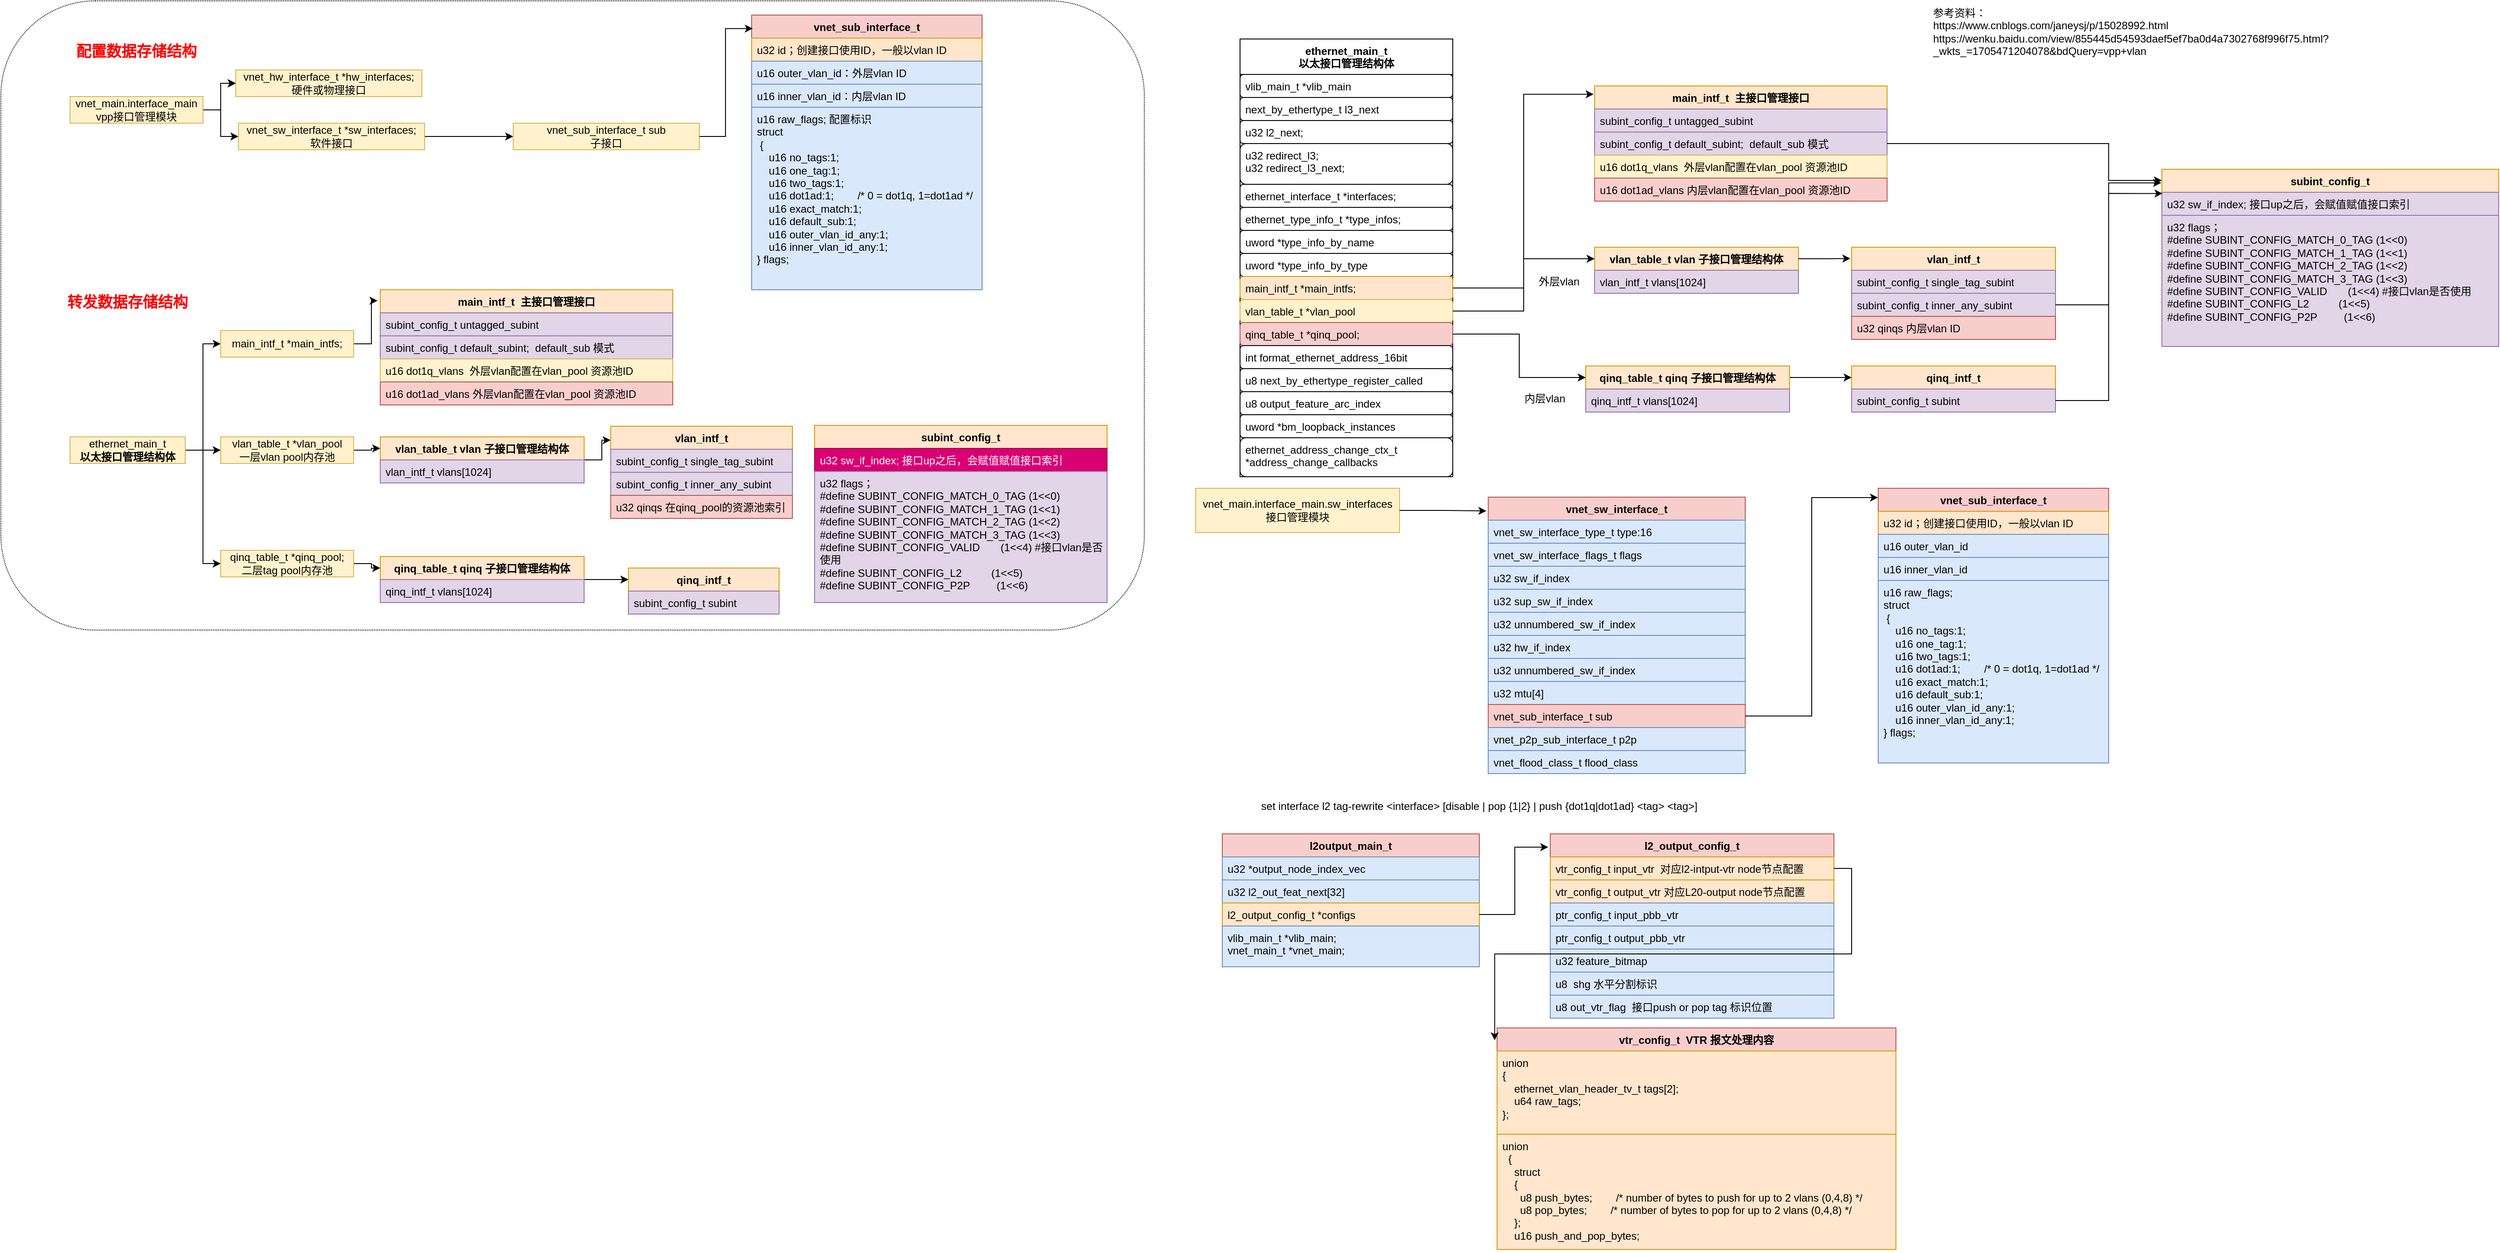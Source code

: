 <mxfile version="24.0.4" type="github">
  <diagram name="第 1 页" id="XMRFgrRb3AEoOU9a7_yg">
    <mxGraphModel dx="2554" dy="531" grid="0" gridSize="10" guides="1" tooltips="1" connect="1" arrows="1" fold="1" page="0" pageScale="1" pageWidth="827" pageHeight="1169" math="0" shadow="0">
      <root>
        <mxCell id="0" />
        <mxCell id="1" parent="0" />
        <mxCell id="44GL9b5t1eZxhKQVLN2Y-52" value="" style="rounded=1;whiteSpace=wrap;html=1;dashed=1;dashPattern=1 1;gradientColor=none;fillColor=#ffffff;" parent="1" vertex="1">
          <mxGeometry x="-1298" y="10" width="1290" height="710" as="geometry" />
        </mxCell>
        <mxCell id="PQ3nd2OZXr9GBDzt29_k-1" value="ethernet_main_t&lt;br&gt;以太接口管理结构体" style="swimlane;fontStyle=1;align=center;verticalAlign=top;childLayout=stackLayout;horizontal=1;startSize=40;horizontalStack=0;resizeParent=1;resizeParentMax=0;resizeLast=0;collapsible=1;marginBottom=0;whiteSpace=wrap;html=1;" parent="1" vertex="1">
          <mxGeometry x="100" y="53" width="240" height="494" as="geometry" />
        </mxCell>
        <mxCell id="PQ3nd2OZXr9GBDzt29_k-2" value="vlib_main_t *vlib_main" style="text;strokeColor=default;fillColor=none;align=left;verticalAlign=top;spacingLeft=4;spacingRight=4;overflow=hidden;rotatable=0;points=[[0,0.5],[1,0.5]];portConstraint=eastwest;whiteSpace=wrap;html=1;rounded=1;" parent="PQ3nd2OZXr9GBDzt29_k-1" vertex="1">
          <mxGeometry y="40" width="240" height="26" as="geometry" />
        </mxCell>
        <mxCell id="PQ3nd2OZXr9GBDzt29_k-4" value="next_by_ethertype_t l3_next" style="text;strokeColor=default;fillColor=none;align=left;verticalAlign=top;spacingLeft=4;spacingRight=4;overflow=hidden;rotatable=0;points=[[0,0.5],[1,0.5]];portConstraint=eastwest;whiteSpace=wrap;html=1;rounded=1;" parent="PQ3nd2OZXr9GBDzt29_k-1" vertex="1">
          <mxGeometry y="66" width="240" height="26" as="geometry" />
        </mxCell>
        <mxCell id="PQ3nd2OZXr9GBDzt29_k-5" value="u32 l2_next;" style="text;strokeColor=default;fillColor=none;align=left;verticalAlign=top;spacingLeft=4;spacingRight=4;overflow=hidden;rotatable=0;points=[[0,0.5],[1,0.5]];portConstraint=eastwest;whiteSpace=wrap;html=1;rounded=1;" parent="PQ3nd2OZXr9GBDzt29_k-1" vertex="1">
          <mxGeometry y="92" width="240" height="26" as="geometry" />
        </mxCell>
        <mxCell id="PQ3nd2OZXr9GBDzt29_k-6" value="&lt;div&gt;u32 redirect_l3;&lt;/div&gt;&lt;div&gt;u32 redirect_l3_next;&lt;/div&gt;" style="text;strokeColor=default;fillColor=none;align=left;verticalAlign=top;spacingLeft=4;spacingRight=4;overflow=hidden;rotatable=0;points=[[0,0.5],[1,0.5]];portConstraint=eastwest;whiteSpace=wrap;html=1;rounded=1;" parent="PQ3nd2OZXr9GBDzt29_k-1" vertex="1">
          <mxGeometry y="118" width="240" height="46" as="geometry" />
        </mxCell>
        <mxCell id="PQ3nd2OZXr9GBDzt29_k-7" value="ethernet_interface_t *interfaces;" style="text;strokeColor=default;fillColor=none;align=left;verticalAlign=top;spacingLeft=4;spacingRight=4;overflow=hidden;rotatable=0;points=[[0,0.5],[1,0.5]];portConstraint=eastwest;whiteSpace=wrap;html=1;rounded=1;" parent="PQ3nd2OZXr9GBDzt29_k-1" vertex="1">
          <mxGeometry y="164" width="240" height="26" as="geometry" />
        </mxCell>
        <mxCell id="PQ3nd2OZXr9GBDzt29_k-8" value="ethernet_type_info_t *type_infos;" style="text;strokeColor=default;fillColor=none;align=left;verticalAlign=top;spacingLeft=4;spacingRight=4;overflow=hidden;rotatable=0;points=[[0,0.5],[1,0.5]];portConstraint=eastwest;whiteSpace=wrap;html=1;rounded=1;" parent="PQ3nd2OZXr9GBDzt29_k-1" vertex="1">
          <mxGeometry y="190" width="240" height="26" as="geometry" />
        </mxCell>
        <mxCell id="PQ3nd2OZXr9GBDzt29_k-9" value="uword *type_info_by_name" style="text;strokeColor=default;fillColor=none;align=left;verticalAlign=top;spacingLeft=4;spacingRight=4;overflow=hidden;rotatable=0;points=[[0,0.5],[1,0.5]];portConstraint=eastwest;whiteSpace=wrap;html=1;rounded=1;" parent="PQ3nd2OZXr9GBDzt29_k-1" vertex="1">
          <mxGeometry y="216" width="240" height="26" as="geometry" />
        </mxCell>
        <mxCell id="PQ3nd2OZXr9GBDzt29_k-10" value="uword *type_info_by_type" style="text;strokeColor=default;fillColor=none;align=left;verticalAlign=top;spacingLeft=4;spacingRight=4;overflow=hidden;rotatable=0;points=[[0,0.5],[1,0.5]];portConstraint=eastwest;whiteSpace=wrap;html=1;rounded=1;" parent="PQ3nd2OZXr9GBDzt29_k-1" vertex="1">
          <mxGeometry y="242" width="240" height="26" as="geometry" />
        </mxCell>
        <mxCell id="PQ3nd2OZXr9GBDzt29_k-11" value="main_intf_t *main_intfs;" style="text;strokeColor=#d79b00;fillColor=#ffe6cc;align=left;verticalAlign=top;spacingLeft=4;spacingRight=4;overflow=hidden;rotatable=0;points=[[0,0.5],[1,0.5]];portConstraint=eastwest;whiteSpace=wrap;html=1;rounded=1;" parent="PQ3nd2OZXr9GBDzt29_k-1" vertex="1">
          <mxGeometry y="268" width="240" height="26" as="geometry" />
        </mxCell>
        <mxCell id="PQ3nd2OZXr9GBDzt29_k-12" value="vlan_table_t *vlan_pool" style="text;strokeColor=#d6b656;fillColor=#fff2cc;align=left;verticalAlign=top;spacingLeft=4;spacingRight=4;overflow=hidden;rotatable=0;points=[[0,0.5],[1,0.5]];portConstraint=eastwest;whiteSpace=wrap;html=1;rounded=1;" parent="PQ3nd2OZXr9GBDzt29_k-1" vertex="1">
          <mxGeometry y="294" width="240" height="26" as="geometry" />
        </mxCell>
        <mxCell id="PQ3nd2OZXr9GBDzt29_k-13" value="qinq_table_t *qinq_pool;" style="text;strokeColor=#b85450;fillColor=#f8cecc;align=left;verticalAlign=top;spacingLeft=4;spacingRight=4;overflow=hidden;rotatable=0;points=[[0,0.5],[1,0.5]];portConstraint=eastwest;whiteSpace=wrap;html=1;rounded=1;" parent="PQ3nd2OZXr9GBDzt29_k-1" vertex="1">
          <mxGeometry y="320" width="240" height="26" as="geometry" />
        </mxCell>
        <mxCell id="PQ3nd2OZXr9GBDzt29_k-14" value="int format_ethernet_address_16bit" style="text;strokeColor=default;fillColor=none;align=left;verticalAlign=top;spacingLeft=4;spacingRight=4;overflow=hidden;rotatable=0;points=[[0,0.5],[1,0.5]];portConstraint=eastwest;whiteSpace=wrap;html=1;rounded=1;" parent="PQ3nd2OZXr9GBDzt29_k-1" vertex="1">
          <mxGeometry y="346" width="240" height="26" as="geometry" />
        </mxCell>
        <mxCell id="PQ3nd2OZXr9GBDzt29_k-15" value="u8 next_by_ethertype_register_called" style="text;strokeColor=default;fillColor=none;align=left;verticalAlign=top;spacingLeft=4;spacingRight=4;overflow=hidden;rotatable=0;points=[[0,0.5],[1,0.5]];portConstraint=eastwest;whiteSpace=wrap;html=1;rounded=1;" parent="PQ3nd2OZXr9GBDzt29_k-1" vertex="1">
          <mxGeometry y="372" width="240" height="26" as="geometry" />
        </mxCell>
        <mxCell id="PQ3nd2OZXr9GBDzt29_k-16" value="u8 output_feature_arc_index" style="text;strokeColor=default;fillColor=none;align=left;verticalAlign=top;spacingLeft=4;spacingRight=4;overflow=hidden;rotatable=0;points=[[0,0.5],[1,0.5]];portConstraint=eastwest;whiteSpace=wrap;html=1;rounded=1;" parent="PQ3nd2OZXr9GBDzt29_k-1" vertex="1">
          <mxGeometry y="398" width="240" height="26" as="geometry" />
        </mxCell>
        <mxCell id="PQ3nd2OZXr9GBDzt29_k-17" value="uword *bm_loopback_instances" style="text;strokeColor=default;fillColor=none;align=left;verticalAlign=top;spacingLeft=4;spacingRight=4;overflow=hidden;rotatable=0;points=[[0,0.5],[1,0.5]];portConstraint=eastwest;whiteSpace=wrap;html=1;rounded=1;" parent="PQ3nd2OZXr9GBDzt29_k-1" vertex="1">
          <mxGeometry y="424" width="240" height="26" as="geometry" />
        </mxCell>
        <mxCell id="PQ3nd2OZXr9GBDzt29_k-18" value="ethernet_address_change_ctx_t *address_change_callbacks" style="text;strokeColor=default;fillColor=none;align=left;verticalAlign=top;spacingLeft=4;spacingRight=4;overflow=hidden;rotatable=0;points=[[0,0.5],[1,0.5]];portConstraint=eastwest;whiteSpace=wrap;html=1;rounded=1;" parent="PQ3nd2OZXr9GBDzt29_k-1" vertex="1">
          <mxGeometry y="450" width="240" height="44" as="geometry" />
        </mxCell>
        <mxCell id="PQ3nd2OZXr9GBDzt29_k-19" value="main_intf_t&amp;nbsp; 主接口管理接口" style="swimlane;fontStyle=1;align=center;verticalAlign=top;childLayout=stackLayout;horizontal=1;startSize=26;horizontalStack=0;resizeParent=1;resizeParentMax=0;resizeLast=0;collapsible=1;marginBottom=0;whiteSpace=wrap;html=1;fillColor=#ffe6cc;strokeColor=#d79b00;" parent="1" vertex="1">
          <mxGeometry x="500" y="106" width="330" height="130" as="geometry" />
        </mxCell>
        <mxCell id="PQ3nd2OZXr9GBDzt29_k-20" value="subint_config_t untagged_subint" style="text;strokeColor=#9673a6;fillColor=#e1d5e7;align=left;verticalAlign=top;spacingLeft=4;spacingRight=4;overflow=hidden;rotatable=0;points=[[0,0.5],[1,0.5]];portConstraint=eastwest;whiteSpace=wrap;html=1;" parent="PQ3nd2OZXr9GBDzt29_k-19" vertex="1">
          <mxGeometry y="26" width="330" height="26" as="geometry" />
        </mxCell>
        <mxCell id="PQ3nd2OZXr9GBDzt29_k-22" value="subint_config_t default_subint;&amp;nbsp; default_sub 模式" style="text;strokeColor=#9673a6;fillColor=#e1d5e7;align=left;verticalAlign=top;spacingLeft=4;spacingRight=4;overflow=hidden;rotatable=0;points=[[0,0.5],[1,0.5]];portConstraint=eastwest;whiteSpace=wrap;html=1;" parent="PQ3nd2OZXr9GBDzt29_k-19" vertex="1">
          <mxGeometry y="52" width="330" height="26" as="geometry" />
        </mxCell>
        <mxCell id="PQ3nd2OZXr9GBDzt29_k-23" value="u16 dot1q_vlans&amp;nbsp; 外层vlan配置在vlan_pool 资源池ID" style="text;strokeColor=#d6b656;fillColor=#fff2cc;align=left;verticalAlign=top;spacingLeft=4;spacingRight=4;overflow=hidden;rotatable=0;points=[[0,0.5],[1,0.5]];portConstraint=eastwest;whiteSpace=wrap;html=1;" parent="PQ3nd2OZXr9GBDzt29_k-19" vertex="1">
          <mxGeometry y="78" width="330" height="26" as="geometry" />
        </mxCell>
        <mxCell id="PQ3nd2OZXr9GBDzt29_k-24" value="u16 dot1ad_vlans 内层vlan配置在vlan_pool 资源池ID" style="text;strokeColor=#b85450;fillColor=#f8cecc;align=left;verticalAlign=top;spacingLeft=4;spacingRight=4;overflow=hidden;rotatable=0;points=[[0,0.5],[1,0.5]];portConstraint=eastwest;whiteSpace=wrap;html=1;" parent="PQ3nd2OZXr9GBDzt29_k-19" vertex="1">
          <mxGeometry y="104" width="330" height="26" as="geometry" />
        </mxCell>
        <mxCell id="PQ3nd2OZXr9GBDzt29_k-25" value="vlan_table_t vlan 子接口管理结构体" style="swimlane;fontStyle=1;align=center;verticalAlign=top;childLayout=stackLayout;horizontal=1;startSize=26;horizontalStack=0;resizeParent=1;resizeParentMax=0;resizeLast=0;collapsible=1;marginBottom=0;whiteSpace=wrap;html=1;fillColor=#ffe6cc;strokeColor=#d79b00;" parent="1" vertex="1">
          <mxGeometry x="500" y="288" width="230" height="52" as="geometry" />
        </mxCell>
        <mxCell id="PQ3nd2OZXr9GBDzt29_k-26" value="vlan_intf_t vlans[1024]" style="text;strokeColor=#9673a6;fillColor=#e1d5e7;align=left;verticalAlign=top;spacingLeft=4;spacingRight=4;overflow=hidden;rotatable=0;points=[[0,0.5],[1,0.5]];portConstraint=eastwest;whiteSpace=wrap;html=1;" parent="PQ3nd2OZXr9GBDzt29_k-25" vertex="1">
          <mxGeometry y="26" width="230" height="26" as="geometry" />
        </mxCell>
        <mxCell id="PQ3nd2OZXr9GBDzt29_k-49" style="edgeStyle=orthogonalEdgeStyle;rounded=0;orthogonalLoop=1;jettySize=auto;html=1;exitX=1;exitY=0.25;exitDx=0;exitDy=0;entryX=0;entryY=0.25;entryDx=0;entryDy=0;" parent="1" source="PQ3nd2OZXr9GBDzt29_k-30" target="PQ3nd2OZXr9GBDzt29_k-36" edge="1">
          <mxGeometry relative="1" as="geometry" />
        </mxCell>
        <mxCell id="PQ3nd2OZXr9GBDzt29_k-30" value="qinq_table_t qinq 子接口管理结构体" style="swimlane;fontStyle=1;align=center;verticalAlign=top;childLayout=stackLayout;horizontal=1;startSize=26;horizontalStack=0;resizeParent=1;resizeParentMax=0;resizeLast=0;collapsible=1;marginBottom=0;whiteSpace=wrap;html=1;fillColor=#ffe6cc;strokeColor=#d79b00;" parent="1" vertex="1">
          <mxGeometry x="490" y="422" width="230" height="52" as="geometry" />
        </mxCell>
        <mxCell id="PQ3nd2OZXr9GBDzt29_k-31" value="qinq_intf_t vlans[1024]" style="text;strokeColor=#9673a6;fillColor=#e1d5e7;align=left;verticalAlign=top;spacingLeft=4;spacingRight=4;overflow=hidden;rotatable=0;points=[[0,0.5],[1,0.5]];portConstraint=eastwest;whiteSpace=wrap;html=1;" parent="PQ3nd2OZXr9GBDzt29_k-30" vertex="1">
          <mxGeometry y="26" width="230" height="26" as="geometry" />
        </mxCell>
        <mxCell id="PQ3nd2OZXr9GBDzt29_k-32" value="vlan_intf_t" style="swimlane;fontStyle=1;align=center;verticalAlign=top;childLayout=stackLayout;horizontal=1;startSize=26;horizontalStack=0;resizeParent=1;resizeParentMax=0;resizeLast=0;collapsible=1;marginBottom=0;whiteSpace=wrap;html=1;fillColor=#ffe6cc;strokeColor=#d79b00;" parent="1" vertex="1">
          <mxGeometry x="790" y="288" width="230" height="104" as="geometry" />
        </mxCell>
        <mxCell id="PQ3nd2OZXr9GBDzt29_k-33" value="subint_config_t single_tag_subint" style="text;strokeColor=#9673a6;fillColor=#e1d5e7;align=left;verticalAlign=top;spacingLeft=4;spacingRight=4;overflow=hidden;rotatable=0;points=[[0,0.5],[1,0.5]];portConstraint=eastwest;whiteSpace=wrap;html=1;" parent="PQ3nd2OZXr9GBDzt29_k-32" vertex="1">
          <mxGeometry y="26" width="230" height="26" as="geometry" />
        </mxCell>
        <mxCell id="PQ3nd2OZXr9GBDzt29_k-34" value="subint_config_t inner_any_subint" style="text;strokeColor=#9673a6;fillColor=#e1d5e7;align=left;verticalAlign=top;spacingLeft=4;spacingRight=4;overflow=hidden;rotatable=0;points=[[0,0.5],[1,0.5]];portConstraint=eastwest;whiteSpace=wrap;html=1;" parent="PQ3nd2OZXr9GBDzt29_k-32" vertex="1">
          <mxGeometry y="52" width="230" height="26" as="geometry" />
        </mxCell>
        <mxCell id="PQ3nd2OZXr9GBDzt29_k-35" value="u32 qinqs 内层vlan ID" style="text;strokeColor=#b85450;fillColor=#f8cecc;align=left;verticalAlign=top;spacingLeft=4;spacingRight=4;overflow=hidden;rotatable=0;points=[[0,0.5],[1,0.5]];portConstraint=eastwest;whiteSpace=wrap;html=1;" parent="PQ3nd2OZXr9GBDzt29_k-32" vertex="1">
          <mxGeometry y="78" width="230" height="26" as="geometry" />
        </mxCell>
        <mxCell id="PQ3nd2OZXr9GBDzt29_k-36" value="qinq_intf_t" style="swimlane;fontStyle=1;align=center;verticalAlign=top;childLayout=stackLayout;horizontal=1;startSize=26;horizontalStack=0;resizeParent=1;resizeParentMax=0;resizeLast=0;collapsible=1;marginBottom=0;whiteSpace=wrap;html=1;fillColor=#ffe6cc;strokeColor=#d79b00;" parent="1" vertex="1">
          <mxGeometry x="790" y="422" width="230" height="52" as="geometry" />
        </mxCell>
        <mxCell id="PQ3nd2OZXr9GBDzt29_k-37" value="subint_config_t subint" style="text;strokeColor=#9673a6;fillColor=#e1d5e7;align=left;verticalAlign=top;spacingLeft=4;spacingRight=4;overflow=hidden;rotatable=0;points=[[0,0.5],[1,0.5]];portConstraint=eastwest;whiteSpace=wrap;html=1;" parent="PQ3nd2OZXr9GBDzt29_k-36" vertex="1">
          <mxGeometry y="26" width="230" height="26" as="geometry" />
        </mxCell>
        <mxCell id="PQ3nd2OZXr9GBDzt29_k-40" value="subint_config_t" style="swimlane;fontStyle=1;align=center;verticalAlign=top;childLayout=stackLayout;horizontal=1;startSize=26;horizontalStack=0;resizeParent=1;resizeParentMax=0;resizeLast=0;collapsible=1;marginBottom=0;whiteSpace=wrap;html=1;fillColor=#ffe6cc;strokeColor=#d79b00;" parent="1" vertex="1">
          <mxGeometry x="1140" y="200" width="380" height="200" as="geometry" />
        </mxCell>
        <mxCell id="PQ3nd2OZXr9GBDzt29_k-41" value="u32 sw_if_index; 接口up之后，会赋值赋值接口索引" style="text;strokeColor=#9673a6;fillColor=#e1d5e7;align=left;verticalAlign=top;spacingLeft=4;spacingRight=4;overflow=hidden;rotatable=0;points=[[0,0.5],[1,0.5]];portConstraint=eastwest;whiteSpace=wrap;html=1;" parent="PQ3nd2OZXr9GBDzt29_k-40" vertex="1">
          <mxGeometry y="26" width="380" height="26" as="geometry" />
        </mxCell>
        <mxCell id="PQ3nd2OZXr9GBDzt29_k-42" value="u32 flags；&lt;br&gt;&lt;div&gt;#define SUBINT_CONFIG_MATCH_0_TAG (1&amp;lt;&amp;lt;0)&lt;/div&gt;&lt;div&gt;#define SUBINT_CONFIG_MATCH_1_TAG (1&amp;lt;&amp;lt;1)&lt;/div&gt;&lt;div&gt;#define SUBINT_CONFIG_MATCH_2_TAG (1&amp;lt;&amp;lt;2)&lt;/div&gt;&lt;div&gt;#define SUBINT_CONFIG_MATCH_3_TAG (1&amp;lt;&amp;lt;3)&lt;/div&gt;&lt;div&gt;#define SUBINT_CONFIG_VALID&amp;nbsp; &amp;nbsp; &amp;nbsp; &amp;nbsp;(1&amp;lt;&amp;lt;4) #接口vlan是否使用&lt;/div&gt;&lt;div&gt;#define SUBINT_CONFIG_L2&amp;nbsp; &amp;nbsp; &amp;nbsp; &amp;nbsp; &amp;nbsp; (1&amp;lt;&amp;lt;5)&lt;/div&gt;&lt;div&gt;#define SUBINT_CONFIG_P2P&amp;nbsp; &amp;nbsp; &amp;nbsp; &amp;nbsp; &amp;nbsp;(1&amp;lt;&amp;lt;6)&lt;/div&gt;" style="text;strokeColor=#9673a6;fillColor=#e1d5e7;align=left;verticalAlign=top;spacingLeft=4;spacingRight=4;overflow=hidden;rotatable=0;points=[[0,0.5],[1,0.5]];portConstraint=eastwest;whiteSpace=wrap;html=1;" parent="PQ3nd2OZXr9GBDzt29_k-40" vertex="1">
          <mxGeometry y="52" width="380" height="148" as="geometry" />
        </mxCell>
        <mxCell id="PQ3nd2OZXr9GBDzt29_k-46" style="edgeStyle=orthogonalEdgeStyle;rounded=0;orthogonalLoop=1;jettySize=auto;html=1;exitX=1;exitY=0.5;exitDx=0;exitDy=0;entryX=0;entryY=0.25;entryDx=0;entryDy=0;" parent="1" source="PQ3nd2OZXr9GBDzt29_k-13" target="PQ3nd2OZXr9GBDzt29_k-30" edge="1">
          <mxGeometry relative="1" as="geometry" />
        </mxCell>
        <mxCell id="PQ3nd2OZXr9GBDzt29_k-47" style="edgeStyle=orthogonalEdgeStyle;rounded=0;orthogonalLoop=1;jettySize=auto;html=1;exitX=1;exitY=0.5;exitDx=0;exitDy=0;entryX=0;entryY=0.25;entryDx=0;entryDy=0;" parent="1" source="PQ3nd2OZXr9GBDzt29_k-12" target="PQ3nd2OZXr9GBDzt29_k-25" edge="1">
          <mxGeometry relative="1" as="geometry" />
        </mxCell>
        <mxCell id="PQ3nd2OZXr9GBDzt29_k-48" style="edgeStyle=orthogonalEdgeStyle;rounded=0;orthogonalLoop=1;jettySize=auto;html=1;exitX=1;exitY=0.5;exitDx=0;exitDy=0;entryX=-0.003;entryY=0.072;entryDx=0;entryDy=0;entryPerimeter=0;" parent="1" source="PQ3nd2OZXr9GBDzt29_k-11" target="PQ3nd2OZXr9GBDzt29_k-19" edge="1">
          <mxGeometry relative="1" as="geometry" />
        </mxCell>
        <mxCell id="PQ3nd2OZXr9GBDzt29_k-50" style="edgeStyle=orthogonalEdgeStyle;rounded=0;orthogonalLoop=1;jettySize=auto;html=1;exitX=1;exitY=0.25;exitDx=0;exitDy=0;entryX=-0.006;entryY=0.122;entryDx=0;entryDy=0;entryPerimeter=0;" parent="1" source="PQ3nd2OZXr9GBDzt29_k-25" target="PQ3nd2OZXr9GBDzt29_k-32" edge="1">
          <mxGeometry relative="1" as="geometry" />
        </mxCell>
        <mxCell id="PQ3nd2OZXr9GBDzt29_k-55" value="vnet_sw_interface_t" style="swimlane;fontStyle=1;align=center;verticalAlign=top;childLayout=stackLayout;horizontal=1;startSize=26;horizontalStack=0;resizeParent=1;resizeParentMax=0;resizeLast=0;collapsible=1;marginBottom=0;whiteSpace=wrap;html=1;fillColor=#f8cecc;strokeColor=#b85450;" parent="1" vertex="1">
          <mxGeometry x="380" y="570" width="290" height="312" as="geometry" />
        </mxCell>
        <mxCell id="PQ3nd2OZXr9GBDzt29_k-56" value="vnet_sw_interface_type_t type:16" style="text;strokeColor=#6c8ebf;fillColor=#dae8fc;align=left;verticalAlign=top;spacingLeft=4;spacingRight=4;overflow=hidden;rotatable=0;points=[[0,0.5],[1,0.5]];portConstraint=eastwest;whiteSpace=wrap;html=1;" parent="PQ3nd2OZXr9GBDzt29_k-55" vertex="1">
          <mxGeometry y="26" width="290" height="26" as="geometry" />
        </mxCell>
        <mxCell id="PQ3nd2OZXr9GBDzt29_k-58" value="vnet_sw_interface_flags_t flags" style="text;strokeColor=#6c8ebf;fillColor=#dae8fc;align=left;verticalAlign=top;spacingLeft=4;spacingRight=4;overflow=hidden;rotatable=0;points=[[0,0.5],[1,0.5]];portConstraint=eastwest;whiteSpace=wrap;html=1;" parent="PQ3nd2OZXr9GBDzt29_k-55" vertex="1">
          <mxGeometry y="52" width="290" height="26" as="geometry" />
        </mxCell>
        <mxCell id="PQ3nd2OZXr9GBDzt29_k-65" value="u32 sw_if_index" style="text;strokeColor=#6c8ebf;fillColor=#dae8fc;align=left;verticalAlign=top;spacingLeft=4;spacingRight=4;overflow=hidden;rotatable=0;points=[[0,0.5],[1,0.5]];portConstraint=eastwest;whiteSpace=wrap;html=1;" parent="PQ3nd2OZXr9GBDzt29_k-55" vertex="1">
          <mxGeometry y="78" width="290" height="26" as="geometry" />
        </mxCell>
        <mxCell id="PQ3nd2OZXr9GBDzt29_k-66" value="u32 sup_sw_if_index" style="text;strokeColor=#6c8ebf;fillColor=#dae8fc;align=left;verticalAlign=top;spacingLeft=4;spacingRight=4;overflow=hidden;rotatable=0;points=[[0,0.5],[1,0.5]];portConstraint=eastwest;whiteSpace=wrap;html=1;" parent="PQ3nd2OZXr9GBDzt29_k-55" vertex="1">
          <mxGeometry y="104" width="290" height="26" as="geometry" />
        </mxCell>
        <mxCell id="PQ3nd2OZXr9GBDzt29_k-67" value="u32 unnumbered_sw_if_index" style="text;strokeColor=#6c8ebf;fillColor=#dae8fc;align=left;verticalAlign=top;spacingLeft=4;spacingRight=4;overflow=hidden;rotatable=0;points=[[0,0.5],[1,0.5]];portConstraint=eastwest;whiteSpace=wrap;html=1;" parent="PQ3nd2OZXr9GBDzt29_k-55" vertex="1">
          <mxGeometry y="130" width="290" height="26" as="geometry" />
        </mxCell>
        <mxCell id="PQ3nd2OZXr9GBDzt29_k-68" value="u32 hw_if_index" style="text;strokeColor=#6c8ebf;fillColor=#dae8fc;align=left;verticalAlign=top;spacingLeft=4;spacingRight=4;overflow=hidden;rotatable=0;points=[[0,0.5],[1,0.5]];portConstraint=eastwest;whiteSpace=wrap;html=1;" parent="PQ3nd2OZXr9GBDzt29_k-55" vertex="1">
          <mxGeometry y="156" width="290" height="26" as="geometry" />
        </mxCell>
        <mxCell id="PQ3nd2OZXr9GBDzt29_k-69" value="u32 unnumbered_sw_if_index" style="text;strokeColor=#6c8ebf;fillColor=#dae8fc;align=left;verticalAlign=top;spacingLeft=4;spacingRight=4;overflow=hidden;rotatable=0;points=[[0,0.5],[1,0.5]];portConstraint=eastwest;whiteSpace=wrap;html=1;" parent="PQ3nd2OZXr9GBDzt29_k-55" vertex="1">
          <mxGeometry y="182" width="290" height="26" as="geometry" />
        </mxCell>
        <mxCell id="PQ3nd2OZXr9GBDzt29_k-70" value="u32 mtu[4]" style="text;strokeColor=#6c8ebf;fillColor=#dae8fc;align=left;verticalAlign=top;spacingLeft=4;spacingRight=4;overflow=hidden;rotatable=0;points=[[0,0.5],[1,0.5]];portConstraint=eastwest;whiteSpace=wrap;html=1;" parent="PQ3nd2OZXr9GBDzt29_k-55" vertex="1">
          <mxGeometry y="208" width="290" height="26" as="geometry" />
        </mxCell>
        <mxCell id="PQ3nd2OZXr9GBDzt29_k-71" value="vnet_sub_interface_t sub" style="text;strokeColor=#b85450;fillColor=#f8cecc;align=left;verticalAlign=top;spacingLeft=4;spacingRight=4;overflow=hidden;rotatable=0;points=[[0,0.5],[1,0.5]];portConstraint=eastwest;whiteSpace=wrap;html=1;" parent="PQ3nd2OZXr9GBDzt29_k-55" vertex="1">
          <mxGeometry y="234" width="290" height="26" as="geometry" />
        </mxCell>
        <mxCell id="PQ3nd2OZXr9GBDzt29_k-72" value="vnet_p2p_sub_interface_t p2p" style="text;strokeColor=#6c8ebf;fillColor=#dae8fc;align=left;verticalAlign=top;spacingLeft=4;spacingRight=4;overflow=hidden;rotatable=0;points=[[0,0.5],[1,0.5]];portConstraint=eastwest;whiteSpace=wrap;html=1;" parent="PQ3nd2OZXr9GBDzt29_k-55" vertex="1">
          <mxGeometry y="260" width="290" height="26" as="geometry" />
        </mxCell>
        <mxCell id="PQ3nd2OZXr9GBDzt29_k-73" value="vnet_flood_class_t flood_class" style="text;strokeColor=#6c8ebf;fillColor=#dae8fc;align=left;verticalAlign=top;spacingLeft=4;spacingRight=4;overflow=hidden;rotatable=0;points=[[0,0.5],[1,0.5]];portConstraint=eastwest;whiteSpace=wrap;html=1;" parent="PQ3nd2OZXr9GBDzt29_k-55" vertex="1">
          <mxGeometry y="286" width="290" height="26" as="geometry" />
        </mxCell>
        <mxCell id="PQ3nd2OZXr9GBDzt29_k-59" value="vnet_sub_interface_t" style="swimlane;fontStyle=1;align=center;verticalAlign=top;childLayout=stackLayout;horizontal=1;startSize=26;horizontalStack=0;resizeParent=1;resizeParentMax=0;resizeLast=0;collapsible=1;marginBottom=0;whiteSpace=wrap;html=1;fillColor=#f8cecc;strokeColor=#b85450;" parent="1" vertex="1">
          <mxGeometry x="820" y="560" width="260" height="310" as="geometry" />
        </mxCell>
        <mxCell id="PQ3nd2OZXr9GBDzt29_k-60" value="u32 id；创建接口使用ID，一般以vlan ID" style="text;strokeColor=#d79b00;fillColor=#ffe6cc;align=left;verticalAlign=top;spacingLeft=4;spacingRight=4;overflow=hidden;rotatable=0;points=[[0,0.5],[1,0.5]];portConstraint=eastwest;whiteSpace=wrap;html=1;" parent="PQ3nd2OZXr9GBDzt29_k-59" vertex="1">
          <mxGeometry y="26" width="260" height="26" as="geometry" />
        </mxCell>
        <mxCell id="PQ3nd2OZXr9GBDzt29_k-62" value="u16 outer_vlan_id" style="text;strokeColor=#6c8ebf;fillColor=#dae8fc;align=left;verticalAlign=top;spacingLeft=4;spacingRight=4;overflow=hidden;rotatable=0;points=[[0,0.5],[1,0.5]];portConstraint=eastwest;whiteSpace=wrap;html=1;" parent="PQ3nd2OZXr9GBDzt29_k-59" vertex="1">
          <mxGeometry y="52" width="260" height="26" as="geometry" />
        </mxCell>
        <mxCell id="PQ3nd2OZXr9GBDzt29_k-63" value="u16 inner_vlan_id" style="text;strokeColor=#6c8ebf;fillColor=#dae8fc;align=left;verticalAlign=top;spacingLeft=4;spacingRight=4;overflow=hidden;rotatable=0;points=[[0,0.5],[1,0.5]];portConstraint=eastwest;whiteSpace=wrap;html=1;" parent="PQ3nd2OZXr9GBDzt29_k-59" vertex="1">
          <mxGeometry y="78" width="260" height="26" as="geometry" />
        </mxCell>
        <mxCell id="PQ3nd2OZXr9GBDzt29_k-64" value="&lt;div&gt;u16 raw_flags;&lt;/div&gt;&lt;div&gt;struct&lt;/div&gt;&lt;div&gt;&amp;nbsp;{&lt;/div&gt;&lt;div&gt;&amp;nbsp; &amp;nbsp; u16 no_tags:1;&lt;span style=&quot;&quot;&gt;&lt;/span&gt;&lt;/div&gt;&lt;div&gt;&lt;span style=&quot;&quot;&gt;&lt;span style=&quot;&quot;&gt;&lt;span style=&quot;white-space: pre;&quot;&gt;&amp;nbsp;&amp;nbsp;&amp;nbsp;&amp;nbsp;&lt;/span&gt;&lt;/span&gt;u16 one_tag:1;&lt;/span&gt;&lt;/div&gt;&lt;div&gt;&lt;span style=&quot;&quot;&gt;&lt;span style=&quot;&quot;&gt;&lt;span style=&quot;white-space: pre;&quot;&gt;&amp;nbsp;&amp;nbsp;&amp;nbsp;&amp;nbsp;&lt;/span&gt;&lt;/span&gt;u16 two_tags:1;&lt;/span&gt;&lt;/div&gt;&lt;div&gt;&lt;span style=&quot;&quot;&gt;&lt;span style=&quot;&quot;&gt;&lt;span style=&quot;white-space: pre;&quot;&gt;&amp;nbsp;&amp;nbsp;&amp;nbsp;&amp;nbsp;&lt;/span&gt;&lt;/span&gt;u16 dot1ad:1;&lt;span style=&quot;&quot;&gt;&lt;span style=&quot;white-space: pre;&quot;&gt;&amp;nbsp;&amp;nbsp;&amp;nbsp;&amp;nbsp;&lt;/span&gt;&lt;span style=&quot;white-space: pre;&quot;&gt;&amp;nbsp;&amp;nbsp;&amp;nbsp;&amp;nbsp;&lt;/span&gt;&lt;/span&gt;/* 0 = dot1q, 1=dot1ad */&lt;/span&gt;&lt;/div&gt;&lt;div&gt;&lt;span style=&quot;&quot;&gt;&lt;span style=&quot;&quot;&gt;&lt;span style=&quot;white-space: pre;&quot;&gt;&amp;nbsp;&amp;nbsp;&amp;nbsp;&amp;nbsp;&lt;/span&gt;&lt;/span&gt;u16 exact_match:1;&lt;/span&gt;&lt;/div&gt;&lt;div&gt;&lt;span style=&quot;&quot;&gt;&lt;span style=&quot;&quot;&gt;&lt;span style=&quot;white-space: pre;&quot;&gt;&amp;nbsp;&amp;nbsp;&amp;nbsp;&amp;nbsp;&lt;/span&gt;&lt;/span&gt;u16 default_sub:1;&lt;/span&gt;&lt;/div&gt;&lt;div&gt;&lt;span style=&quot;&quot;&gt;&lt;span style=&quot;&quot;&gt;&lt;span style=&quot;white-space: pre;&quot;&gt;&amp;nbsp;&amp;nbsp;&amp;nbsp;&amp;nbsp;&lt;/span&gt;&lt;/span&gt;u16 outer_vlan_id_any:1;&lt;/span&gt;&lt;/div&gt;&lt;div&gt;&lt;span style=&quot;&quot;&gt;&lt;span style=&quot;&quot;&gt;&lt;span style=&quot;white-space: pre;&quot;&gt;&amp;nbsp;&amp;nbsp;&amp;nbsp;&amp;nbsp;&lt;/span&gt;&lt;/span&gt;u16 inner_vlan_id_any:1;&lt;/span&gt;&lt;/div&gt;&lt;div&gt;&lt;span style=&quot;background-color: initial;&quot;&gt;} flags;&lt;/span&gt;&lt;/div&gt;" style="text;strokeColor=#6c8ebf;fillColor=#dae8fc;align=left;verticalAlign=top;spacingLeft=4;spacingRight=4;overflow=hidden;rotatable=0;points=[[0,0.5],[1,0.5]];portConstraint=eastwest;whiteSpace=wrap;html=1;" parent="PQ3nd2OZXr9GBDzt29_k-59" vertex="1">
          <mxGeometry y="104" width="260" height="206" as="geometry" />
        </mxCell>
        <mxCell id="PQ3nd2OZXr9GBDzt29_k-74" style="edgeStyle=orthogonalEdgeStyle;rounded=0;orthogonalLoop=1;jettySize=auto;html=1;exitX=1;exitY=0.5;exitDx=0;exitDy=0;entryX=-0.001;entryY=0.034;entryDx=0;entryDy=0;entryPerimeter=0;" parent="1" source="PQ3nd2OZXr9GBDzt29_k-71" target="PQ3nd2OZXr9GBDzt29_k-59" edge="1">
          <mxGeometry relative="1" as="geometry" />
        </mxCell>
        <mxCell id="spN8scleawRagmmVJ5R6-1" value="l2output_main_t" style="swimlane;fontStyle=1;align=center;verticalAlign=top;childLayout=stackLayout;horizontal=1;startSize=26;horizontalStack=0;resizeParent=1;resizeParentMax=0;resizeLast=0;collapsible=1;marginBottom=0;whiteSpace=wrap;html=1;fillColor=#f8cecc;strokeColor=#b85450;" parent="1" vertex="1">
          <mxGeometry x="80" y="950" width="290" height="150" as="geometry" />
        </mxCell>
        <mxCell id="spN8scleawRagmmVJ5R6-2" value="u32 *output_node_index_vec" style="text;strokeColor=#6c8ebf;fillColor=#dae8fc;align=left;verticalAlign=top;spacingLeft=4;spacingRight=4;overflow=hidden;rotatable=0;points=[[0,0.5],[1,0.5]];portConstraint=eastwest;whiteSpace=wrap;html=1;" parent="spN8scleawRagmmVJ5R6-1" vertex="1">
          <mxGeometry y="26" width="290" height="26" as="geometry" />
        </mxCell>
        <mxCell id="spN8scleawRagmmVJ5R6-3" value="u32 l2_out_feat_next[32]" style="text;strokeColor=#6c8ebf;fillColor=#dae8fc;align=left;verticalAlign=top;spacingLeft=4;spacingRight=4;overflow=hidden;rotatable=0;points=[[0,0.5],[1,0.5]];portConstraint=eastwest;whiteSpace=wrap;html=1;" parent="spN8scleawRagmmVJ5R6-1" vertex="1">
          <mxGeometry y="52" width="290" height="26" as="geometry" />
        </mxCell>
        <mxCell id="spN8scleawRagmmVJ5R6-4" value="l2_output_config_t *configs" style="text;strokeColor=#d79b00;fillColor=#ffe6cc;align=left;verticalAlign=top;spacingLeft=4;spacingRight=4;overflow=hidden;rotatable=0;points=[[0,0.5],[1,0.5]];portConstraint=eastwest;whiteSpace=wrap;html=1;" parent="spN8scleawRagmmVJ5R6-1" vertex="1">
          <mxGeometry y="78" width="290" height="26" as="geometry" />
        </mxCell>
        <mxCell id="spN8scleawRagmmVJ5R6-5" value="&lt;div&gt;vlib_main_t *vlib_main;&lt;/div&gt;&lt;div&gt;vnet_main_t *vnet_main;&lt;/div&gt;" style="text;strokeColor=#6c8ebf;fillColor=#dae8fc;align=left;verticalAlign=top;spacingLeft=4;spacingRight=4;overflow=hidden;rotatable=0;points=[[0,0.5],[1,0.5]];portConstraint=eastwest;whiteSpace=wrap;html=1;" parent="spN8scleawRagmmVJ5R6-1" vertex="1">
          <mxGeometry y="104" width="290" height="46" as="geometry" />
        </mxCell>
        <mxCell id="spN8scleawRagmmVJ5R6-13" value="l2_output_config_t" style="swimlane;fontStyle=1;align=center;verticalAlign=top;childLayout=stackLayout;horizontal=1;startSize=26;horizontalStack=0;resizeParent=1;resizeParentMax=0;resizeLast=0;collapsible=1;marginBottom=0;whiteSpace=wrap;html=1;fillColor=#f8cecc;strokeColor=#b85450;" parent="1" vertex="1">
          <mxGeometry x="450" y="950" width="320" height="208" as="geometry" />
        </mxCell>
        <mxCell id="spN8scleawRagmmVJ5R6-14" value="vtr_config_t input_vtr&amp;nbsp; 对应l2-intput-vtr node节点配置" style="text;strokeColor=#d79b00;fillColor=#ffe6cc;align=left;verticalAlign=top;spacingLeft=4;spacingRight=4;overflow=hidden;rotatable=0;points=[[0,0.5],[1,0.5]];portConstraint=eastwest;whiteSpace=wrap;html=1;" parent="spN8scleawRagmmVJ5R6-13" vertex="1">
          <mxGeometry y="26" width="320" height="26" as="geometry" />
        </mxCell>
        <mxCell id="spN8scleawRagmmVJ5R6-15" value="&lt;font style=&quot;vertical-align: inherit;&quot;&gt;&lt;font style=&quot;vertical-align: inherit;&quot;&gt;&lt;font style=&quot;vertical-align: inherit;&quot;&gt;&lt;font style=&quot;vertical-align: inherit;&quot;&gt;&lt;font style=&quot;vertical-align: inherit;&quot;&gt;&lt;font style=&quot;vertical-align: inherit;&quot;&gt;&lt;font style=&quot;vertical-align: inherit;&quot;&gt;&lt;font style=&quot;vertical-align: inherit;&quot;&gt;vtr_config_t output&lt;/font&gt;&lt;/font&gt;&lt;/font&gt;&lt;/font&gt;&lt;/font&gt;&lt;/font&gt;&lt;/font&gt;&lt;/font&gt;&lt;span style=&quot;background-color: initial;&quot;&gt;&lt;font style=&quot;vertical-align: inherit;&quot;&gt;&lt;font style=&quot;vertical-align: inherit;&quot;&gt;_vtr 对应L20-output node节点配置&lt;/font&gt;&lt;/font&gt;&lt;/span&gt;" style="text;strokeColor=#d79b00;fillColor=#ffe6cc;align=left;verticalAlign=top;spacingLeft=4;spacingRight=4;overflow=hidden;rotatable=0;points=[[0,0.5],[1,0.5]];portConstraint=eastwest;whiteSpace=wrap;html=1;" parent="spN8scleawRagmmVJ5R6-13" vertex="1">
          <mxGeometry y="52" width="320" height="26" as="geometry" />
        </mxCell>
        <mxCell id="spN8scleawRagmmVJ5R6-16" value="ptr_config_t input_pbb_vtr" style="text;strokeColor=#6c8ebf;fillColor=#dae8fc;align=left;verticalAlign=top;spacingLeft=4;spacingRight=4;overflow=hidden;rotatable=0;points=[[0,0.5],[1,0.5]];portConstraint=eastwest;whiteSpace=wrap;html=1;" parent="spN8scleawRagmmVJ5R6-13" vertex="1">
          <mxGeometry y="78" width="320" height="26" as="geometry" />
        </mxCell>
        <mxCell id="spN8scleawRagmmVJ5R6-17" value="ptr_config_t output_pbb_vtr" style="text;strokeColor=#6c8ebf;fillColor=#dae8fc;align=left;verticalAlign=top;spacingLeft=4;spacingRight=4;overflow=hidden;rotatable=0;points=[[0,0.5],[1,0.5]];portConstraint=eastwest;whiteSpace=wrap;html=1;" parent="spN8scleawRagmmVJ5R6-13" vertex="1">
          <mxGeometry y="104" width="320" height="26" as="geometry" />
        </mxCell>
        <mxCell id="spN8scleawRagmmVJ5R6-18" value="u32 feature_bitmap" style="text;strokeColor=#6c8ebf;fillColor=#dae8fc;align=left;verticalAlign=top;spacingLeft=4;spacingRight=4;overflow=hidden;rotatable=0;points=[[0,0.5],[1,0.5]];portConstraint=eastwest;whiteSpace=wrap;html=1;" parent="spN8scleawRagmmVJ5R6-13" vertex="1">
          <mxGeometry y="130" width="320" height="26" as="geometry" />
        </mxCell>
        <mxCell id="spN8scleawRagmmVJ5R6-19" value="u8&amp;nbsp; shg 水平分割标识&amp;nbsp;" style="text;strokeColor=#6c8ebf;fillColor=#dae8fc;align=left;verticalAlign=top;spacingLeft=4;spacingRight=4;overflow=hidden;rotatable=0;points=[[0,0.5],[1,0.5]];portConstraint=eastwest;whiteSpace=wrap;html=1;" parent="spN8scleawRagmmVJ5R6-13" vertex="1">
          <mxGeometry y="156" width="320" height="26" as="geometry" />
        </mxCell>
        <mxCell id="spN8scleawRagmmVJ5R6-20" value="u8 out_vtr_flag&amp;nbsp; 接口push or pop tag 标识位置" style="text;strokeColor=#6c8ebf;fillColor=#dae8fc;align=left;verticalAlign=top;spacingLeft=4;spacingRight=4;overflow=hidden;rotatable=0;points=[[0,0.5],[1,0.5]];portConstraint=eastwest;whiteSpace=wrap;html=1;" parent="spN8scleawRagmmVJ5R6-13" vertex="1">
          <mxGeometry y="182" width="320" height="26" as="geometry" />
        </mxCell>
        <mxCell id="spN8scleawRagmmVJ5R6-21" value="&lt;font style=&quot;vertical-align: inherit;&quot;&gt;&lt;font style=&quot;vertical-align: inherit;&quot;&gt;vtr_config_t&amp;nbsp; VTR 报文处理内容&lt;/font&gt;&lt;/font&gt;" style="swimlane;fontStyle=1;align=center;verticalAlign=top;childLayout=stackLayout;horizontal=1;startSize=26;horizontalStack=0;resizeParent=1;resizeParentMax=0;resizeLast=0;collapsible=1;marginBottom=0;whiteSpace=wrap;html=1;fillColor=#f8cecc;strokeColor=#b85450;" parent="1" vertex="1">
          <mxGeometry x="390" y="1169" width="450" height="250" as="geometry" />
        </mxCell>
        <mxCell id="spN8scleawRagmmVJ5R6-22" value="&lt;div&gt;union&lt;/div&gt;&lt;div&gt;&lt;span style=&quot;background-color: initial;&quot;&gt;{&lt;/span&gt;&lt;/div&gt;&lt;div&gt;&amp;nbsp; &amp;nbsp; ethernet_vlan_header_tv_t tags[2];&lt;/div&gt;&lt;div&gt;&amp;nbsp; &amp;nbsp; u64 raw_tags;&lt;/div&gt;&lt;div&gt;};&lt;/div&gt;" style="text;strokeColor=#d79b00;fillColor=#ffe6cc;align=left;verticalAlign=top;spacingLeft=4;spacingRight=4;overflow=hidden;rotatable=0;points=[[0,0.5],[1,0.5]];portConstraint=eastwest;whiteSpace=wrap;html=1;" parent="spN8scleawRagmmVJ5R6-21" vertex="1">
          <mxGeometry y="26" width="450" height="94" as="geometry" />
        </mxCell>
        <mxCell id="spN8scleawRagmmVJ5R6-23" value="&lt;div&gt;union&lt;/div&gt;&lt;div&gt;&amp;nbsp; {&lt;/div&gt;&lt;div&gt;&amp;nbsp; &amp;nbsp; struct&lt;/div&gt;&lt;div&gt;&amp;nbsp; &amp;nbsp; {&lt;/div&gt;&lt;div&gt;&amp;nbsp; &amp;nbsp; &amp;nbsp; u8 push_bytes;&lt;span style=&quot;white-space: pre;&quot;&gt;&amp;nbsp;&amp;nbsp;&amp;nbsp;&amp;nbsp;&lt;/span&gt;&lt;span style=&quot;white-space: pre;&quot;&gt;&amp;nbsp;&amp;nbsp;&amp;nbsp;&amp;nbsp;&lt;/span&gt;/* number of bytes to push for up to 2 vlans (0,4,8) */&lt;/div&gt;&lt;div&gt;&amp;nbsp; &amp;nbsp; &amp;nbsp; u8 pop_bytes;&lt;span style=&quot;&quot;&gt;&lt;span style=&quot;white-space: pre;&quot;&gt;&amp;nbsp;&amp;nbsp;&amp;nbsp;&amp;nbsp;&lt;/span&gt;&lt;span style=&quot;white-space: pre;&quot;&gt;&amp;nbsp;&amp;nbsp;&amp;nbsp;&amp;nbsp;&lt;/span&gt;&lt;/span&gt;/* number of bytes to pop for up to 2 vlans (0,4,8) */&lt;/div&gt;&lt;div&gt;&amp;nbsp; &amp;nbsp; };&lt;/div&gt;&lt;div&gt;&amp;nbsp; &amp;nbsp; u16 push_and_pop_bytes;&lt;/div&gt;" style="text;strokeColor=#d79b00;fillColor=#ffe6cc;align=left;verticalAlign=top;spacingLeft=4;spacingRight=4;overflow=hidden;rotatable=0;points=[[0,0.5],[1,0.5]];portConstraint=eastwest;whiteSpace=wrap;html=1;" parent="spN8scleawRagmmVJ5R6-21" vertex="1">
          <mxGeometry y="120" width="450" height="130" as="geometry" />
        </mxCell>
        <mxCell id="spN8scleawRagmmVJ5R6-29" value="set interface l2 tag-rewrite &amp;lt;interface&amp;gt; [disable | pop {1|2} | push {dot1q|dot1ad} &amp;lt;tag&amp;gt; &amp;lt;tag&amp;gt;]" style="text;html=1;strokeColor=none;fillColor=none;align=center;verticalAlign=middle;whiteSpace=wrap;rounded=0;" parent="1" vertex="1">
          <mxGeometry x="100" y="904" width="540" height="30" as="geometry" />
        </mxCell>
        <mxCell id="spN8scleawRagmmVJ5R6-30" value="参考资料：&lt;br&gt;https://www.cnblogs.com/janeysj/p/15028992.html&lt;br&gt;https://wenku.baidu.com/view/855445d54593daef5ef7ba0d4a7302768f996f75.html?_wkts_=1705471204078&amp;amp;bdQuery=vpp+vlan" style="text;html=1;strokeColor=none;fillColor=none;align=left;verticalAlign=middle;whiteSpace=wrap;rounded=0;" parent="1" vertex="1">
          <mxGeometry x="880" y="10" width="490" height="70" as="geometry" />
        </mxCell>
        <mxCell id="spN8scleawRagmmVJ5R6-31" value="外层vlan" style="text;html=1;strokeColor=none;fillColor=none;align=center;verticalAlign=middle;whiteSpace=wrap;rounded=0;" parent="1" vertex="1">
          <mxGeometry x="430" y="312" width="60" height="30" as="geometry" />
        </mxCell>
        <mxCell id="spN8scleawRagmmVJ5R6-32" value="内层vlan" style="text;html=1;strokeColor=none;fillColor=none;align=center;verticalAlign=middle;whiteSpace=wrap;rounded=0;" parent="1" vertex="1">
          <mxGeometry x="414" y="444" width="60" height="30" as="geometry" />
        </mxCell>
        <mxCell id="Vj_72y3MPZOGklToEo3C-1" style="edgeStyle=orthogonalEdgeStyle;rounded=0;orthogonalLoop=1;jettySize=auto;html=1;exitX=1;exitY=0.5;exitDx=0;exitDy=0;entryX=0.002;entryY=0.051;entryDx=0;entryDy=0;entryPerimeter=0;" parent="1" source="PQ3nd2OZXr9GBDzt29_k-37" target="PQ3nd2OZXr9GBDzt29_k-41" edge="1">
          <mxGeometry relative="1" as="geometry" />
        </mxCell>
        <mxCell id="Vj_72y3MPZOGklToEo3C-4" style="edgeStyle=orthogonalEdgeStyle;rounded=0;orthogonalLoop=1;jettySize=auto;html=1;exitX=1;exitY=0.5;exitDx=0;exitDy=0;entryX=-0.002;entryY=0.077;entryDx=0;entryDy=0;entryPerimeter=0;" parent="1" source="PQ3nd2OZXr9GBDzt29_k-34" target="PQ3nd2OZXr9GBDzt29_k-40" edge="1">
          <mxGeometry relative="1" as="geometry" />
        </mxCell>
        <mxCell id="Vj_72y3MPZOGklToEo3C-5" style="edgeStyle=orthogonalEdgeStyle;rounded=0;orthogonalLoop=1;jettySize=auto;html=1;exitX=1;exitY=0.5;exitDx=0;exitDy=0;entryX=0;entryY=0.063;entryDx=0;entryDy=0;entryPerimeter=0;" parent="1" source="PQ3nd2OZXr9GBDzt29_k-22" target="PQ3nd2OZXr9GBDzt29_k-40" edge="1">
          <mxGeometry relative="1" as="geometry">
            <Array as="points">
              <mxPoint x="1080" y="171" />
              <mxPoint x="1080" y="213" />
            </Array>
          </mxGeometry>
        </mxCell>
        <mxCell id="O66zPFlvoVKB6jE6NeGp-1" style="edgeStyle=orthogonalEdgeStyle;rounded=0;orthogonalLoop=1;jettySize=auto;html=1;exitX=1;exitY=0.5;exitDx=0;exitDy=0;entryX=-0.007;entryY=0.072;entryDx=0;entryDy=0;entryPerimeter=0;" parent="1" source="spN8scleawRagmmVJ5R6-4" target="spN8scleawRagmmVJ5R6-13" edge="1">
          <mxGeometry relative="1" as="geometry" />
        </mxCell>
        <mxCell id="O66zPFlvoVKB6jE6NeGp-2" style="edgeStyle=orthogonalEdgeStyle;rounded=0;orthogonalLoop=1;jettySize=auto;html=1;exitX=1;exitY=0.5;exitDx=0;exitDy=0;entryX=-0.006;entryY=0.056;entryDx=0;entryDy=0;entryPerimeter=0;" parent="1" source="spN8scleawRagmmVJ5R6-14" target="spN8scleawRagmmVJ5R6-21" edge="1">
          <mxGeometry relative="1" as="geometry" />
        </mxCell>
        <mxCell id="44GL9b5t1eZxhKQVLN2Y-1" value="vnet_main.interface_main.sw_interfaces&lt;br&gt;接口管理模块" style="text;html=1;strokeColor=#d6b656;fillColor=#fff2cc;align=center;verticalAlign=middle;whiteSpace=wrap;rounded=0;" parent="1" vertex="1">
          <mxGeometry x="50" y="560" width="230" height="50" as="geometry" />
        </mxCell>
        <mxCell id="44GL9b5t1eZxhKQVLN2Y-3" style="edgeStyle=orthogonalEdgeStyle;rounded=0;orthogonalLoop=1;jettySize=auto;html=1;exitX=1;exitY=0.5;exitDx=0;exitDy=0;entryX=-0.007;entryY=0.05;entryDx=0;entryDy=0;entryPerimeter=0;" parent="1" source="44GL9b5t1eZxhKQVLN2Y-1" target="PQ3nd2OZXr9GBDzt29_k-55" edge="1">
          <mxGeometry relative="1" as="geometry" />
        </mxCell>
        <mxCell id="44GL9b5t1eZxhKQVLN2Y-6" value="" style="edgeStyle=orthogonalEdgeStyle;rounded=0;orthogonalLoop=1;jettySize=auto;html=1;" parent="1" source="44GL9b5t1eZxhKQVLN2Y-4" target="44GL9b5t1eZxhKQVLN2Y-5" edge="1">
          <mxGeometry relative="1" as="geometry" />
        </mxCell>
        <mxCell id="44GL9b5t1eZxhKQVLN2Y-7" value="" style="edgeStyle=orthogonalEdgeStyle;rounded=0;orthogonalLoop=1;jettySize=auto;html=1;" parent="1" source="44GL9b5t1eZxhKQVLN2Y-4" target="44GL9b5t1eZxhKQVLN2Y-5" edge="1">
          <mxGeometry relative="1" as="geometry" />
        </mxCell>
        <mxCell id="44GL9b5t1eZxhKQVLN2Y-8" value="" style="edgeStyle=orthogonalEdgeStyle;rounded=0;orthogonalLoop=1;jettySize=auto;html=1;" parent="1" source="44GL9b5t1eZxhKQVLN2Y-4" target="44GL9b5t1eZxhKQVLN2Y-5" edge="1">
          <mxGeometry relative="1" as="geometry" />
        </mxCell>
        <mxCell id="44GL9b5t1eZxhKQVLN2Y-10" value="" style="edgeStyle=orthogonalEdgeStyle;rounded=0;orthogonalLoop=1;jettySize=auto;html=1;" parent="1" source="44GL9b5t1eZxhKQVLN2Y-4" target="44GL9b5t1eZxhKQVLN2Y-9" edge="1">
          <mxGeometry relative="1" as="geometry" />
        </mxCell>
        <mxCell id="44GL9b5t1eZxhKQVLN2Y-4" value="vnet_main.interface_main&lt;br&gt;vpp接口管理模块" style="text;html=1;strokeColor=#d6b656;fillColor=#fff2cc;align=center;verticalAlign=middle;whiteSpace=wrap;rounded=0;" parent="1" vertex="1">
          <mxGeometry x="-1220" y="118" width="150" height="30" as="geometry" />
        </mxCell>
        <mxCell id="44GL9b5t1eZxhKQVLN2Y-5" value="vnet_hw_interface_t *hw_interfaces;&lt;br&gt;硬件或物理接口" style="text;html=1;strokeColor=#d6b656;fillColor=#fff2cc;align=center;verticalAlign=middle;whiteSpace=wrap;rounded=0;" parent="1" vertex="1">
          <mxGeometry x="-1033" y="88" width="210" height="30" as="geometry" />
        </mxCell>
        <mxCell id="44GL9b5t1eZxhKQVLN2Y-12" value="" style="edgeStyle=orthogonalEdgeStyle;rounded=0;orthogonalLoop=1;jettySize=auto;html=1;" parent="1" source="44GL9b5t1eZxhKQVLN2Y-9" target="44GL9b5t1eZxhKQVLN2Y-11" edge="1">
          <mxGeometry relative="1" as="geometry" />
        </mxCell>
        <mxCell id="44GL9b5t1eZxhKQVLN2Y-9" value="vnet_sw_interface_t *sw_interfaces;&lt;br&gt;软件接口" style="text;html=1;strokeColor=#d6b656;fillColor=#fff2cc;align=center;verticalAlign=middle;whiteSpace=wrap;rounded=0;" parent="1" vertex="1">
          <mxGeometry x="-1030" y="148" width="210" height="30" as="geometry" />
        </mxCell>
        <mxCell id="44GL9b5t1eZxhKQVLN2Y-11" value="vnet_sub_interface_t sub&lt;br&gt;子接口" style="text;html=1;strokeColor=#d6b656;fillColor=#fff2cc;align=center;verticalAlign=middle;whiteSpace=wrap;rounded=0;" parent="1" vertex="1">
          <mxGeometry x="-720" y="148" width="210" height="30" as="geometry" />
        </mxCell>
        <mxCell id="44GL9b5t1eZxhKQVLN2Y-15" value="" style="edgeStyle=orthogonalEdgeStyle;rounded=0;orthogonalLoop=1;jettySize=auto;html=1;entryX=0;entryY=0.5;entryDx=0;entryDy=0;" parent="1" source="44GL9b5t1eZxhKQVLN2Y-13" target="44GL9b5t1eZxhKQVLN2Y-14" edge="1">
          <mxGeometry relative="1" as="geometry" />
        </mxCell>
        <mxCell id="44GL9b5t1eZxhKQVLN2Y-21" value="" style="edgeStyle=orthogonalEdgeStyle;rounded=0;orthogonalLoop=1;jettySize=auto;html=1;entryX=0;entryY=0.5;entryDx=0;entryDy=0;" parent="1" source="44GL9b5t1eZxhKQVLN2Y-13" target="44GL9b5t1eZxhKQVLN2Y-17" edge="1">
          <mxGeometry relative="1" as="geometry" />
        </mxCell>
        <mxCell id="44GL9b5t1eZxhKQVLN2Y-22" value="" style="edgeStyle=orthogonalEdgeStyle;rounded=0;orthogonalLoop=1;jettySize=auto;html=1;entryX=0;entryY=0.5;entryDx=0;entryDy=0;" parent="1" source="44GL9b5t1eZxhKQVLN2Y-13" target="44GL9b5t1eZxhKQVLN2Y-16" edge="1">
          <mxGeometry relative="1" as="geometry" />
        </mxCell>
        <mxCell id="44GL9b5t1eZxhKQVLN2Y-13" value="ethernet_main_t&lt;br style=&quot;border-color: var(--border-color); font-weight: 700;&quot;&gt;&lt;span style=&quot;font-weight: 700;&quot;&gt;以太接口管理结构体&lt;/span&gt;" style="text;html=1;strokeColor=#d6b656;fillColor=#fff2cc;align=center;verticalAlign=middle;whiteSpace=wrap;rounded=0;" parent="1" vertex="1">
          <mxGeometry x="-1220" y="502" width="130" height="30" as="geometry" />
        </mxCell>
        <mxCell id="44GL9b5t1eZxhKQVLN2Y-28" value="" style="edgeStyle=orthogonalEdgeStyle;rounded=0;orthogonalLoop=1;jettySize=auto;html=1;entryX=-0.009;entryY=0.095;entryDx=0;entryDy=0;entryPerimeter=0;" parent="1" source="44GL9b5t1eZxhKQVLN2Y-14" target="44GL9b5t1eZxhKQVLN2Y-23" edge="1">
          <mxGeometry relative="1" as="geometry" />
        </mxCell>
        <mxCell id="44GL9b5t1eZxhKQVLN2Y-14" value="main_intf_t *main_intfs;" style="text;html=1;strokeColor=#d6b656;fillColor=#fff2cc;align=center;verticalAlign=middle;whiteSpace=wrap;rounded=0;" parent="1" vertex="1">
          <mxGeometry x="-1050" y="382" width="150" height="30" as="geometry" />
        </mxCell>
        <mxCell id="44GL9b5t1eZxhKQVLN2Y-34" value="" style="edgeStyle=orthogonalEdgeStyle;rounded=0;orthogonalLoop=1;jettySize=auto;html=1;entryX=0;entryY=0.25;entryDx=0;entryDy=0;" parent="1" source="44GL9b5t1eZxhKQVLN2Y-16" target="44GL9b5t1eZxhKQVLN2Y-29" edge="1">
          <mxGeometry relative="1" as="geometry" />
        </mxCell>
        <mxCell id="44GL9b5t1eZxhKQVLN2Y-16" value="vlan_table_t *vlan_pool&lt;br&gt;一层vlan pool内存池" style="text;html=1;strokeColor=#d6b656;fillColor=#fff2cc;align=center;verticalAlign=middle;whiteSpace=wrap;rounded=0;" parent="1" vertex="1">
          <mxGeometry x="-1050" y="502" width="150" height="30" as="geometry" />
        </mxCell>
        <mxCell id="44GL9b5t1eZxhKQVLN2Y-33" value="" style="edgeStyle=orthogonalEdgeStyle;rounded=0;orthogonalLoop=1;jettySize=auto;html=1;entryX=0;entryY=0.25;entryDx=0;entryDy=0;" parent="1" source="44GL9b5t1eZxhKQVLN2Y-17" target="44GL9b5t1eZxhKQVLN2Y-31" edge="1">
          <mxGeometry relative="1" as="geometry">
            <mxPoint x="-870" y="587" as="targetPoint" />
          </mxGeometry>
        </mxCell>
        <mxCell id="44GL9b5t1eZxhKQVLN2Y-17" value="qinq_table_t *qinq_pool;&lt;br&gt;二层tag pool内存池" style="text;html=1;strokeColor=#d6b656;fillColor=#fff2cc;align=center;verticalAlign=middle;whiteSpace=wrap;rounded=0;" parent="1" vertex="1">
          <mxGeometry x="-1050" y="630" width="150" height="30" as="geometry" />
        </mxCell>
        <mxCell id="44GL9b5t1eZxhKQVLN2Y-23" value="main_intf_t&amp;nbsp; 主接口管理接口" style="swimlane;fontStyle=1;align=center;verticalAlign=top;childLayout=stackLayout;horizontal=1;startSize=26;horizontalStack=0;resizeParent=1;resizeParentMax=0;resizeLast=0;collapsible=1;marginBottom=0;whiteSpace=wrap;html=1;fillColor=#ffe6cc;strokeColor=#d79b00;" parent="1" vertex="1">
          <mxGeometry x="-870" y="336" width="330" height="130" as="geometry" />
        </mxCell>
        <mxCell id="44GL9b5t1eZxhKQVLN2Y-24" value="subint_config_t untagged_subint" style="text;strokeColor=#9673a6;fillColor=#e1d5e7;align=left;verticalAlign=top;spacingLeft=4;spacingRight=4;overflow=hidden;rotatable=0;points=[[0,0.5],[1,0.5]];portConstraint=eastwest;whiteSpace=wrap;html=1;" parent="44GL9b5t1eZxhKQVLN2Y-23" vertex="1">
          <mxGeometry y="26" width="330" height="26" as="geometry" />
        </mxCell>
        <mxCell id="44GL9b5t1eZxhKQVLN2Y-25" value="subint_config_t default_subint;&amp;nbsp; default_sub 模式" style="text;strokeColor=#9673a6;fillColor=#e1d5e7;align=left;verticalAlign=top;spacingLeft=4;spacingRight=4;overflow=hidden;rotatable=0;points=[[0,0.5],[1,0.5]];portConstraint=eastwest;whiteSpace=wrap;html=1;" parent="44GL9b5t1eZxhKQVLN2Y-23" vertex="1">
          <mxGeometry y="52" width="330" height="26" as="geometry" />
        </mxCell>
        <mxCell id="44GL9b5t1eZxhKQVLN2Y-26" value="u16 dot1q_vlans&amp;nbsp; 外层vlan配置在vlan_pool 资源池ID" style="text;strokeColor=#d6b656;fillColor=#fff2cc;align=left;verticalAlign=top;spacingLeft=4;spacingRight=4;overflow=hidden;rotatable=0;points=[[0,0.5],[1,0.5]];portConstraint=eastwest;whiteSpace=wrap;html=1;" parent="44GL9b5t1eZxhKQVLN2Y-23" vertex="1">
          <mxGeometry y="78" width="330" height="26" as="geometry" />
        </mxCell>
        <mxCell id="44GL9b5t1eZxhKQVLN2Y-27" value="u16 dot1ad_vlans 外层vlan配置在vlan_pool 资源池ID" style="text;strokeColor=#b85450;fillColor=#f8cecc;align=left;verticalAlign=top;spacingLeft=4;spacingRight=4;overflow=hidden;rotatable=0;points=[[0,0.5],[1,0.5]];portConstraint=eastwest;whiteSpace=wrap;html=1;" parent="44GL9b5t1eZxhKQVLN2Y-23" vertex="1">
          <mxGeometry y="104" width="330" height="26" as="geometry" />
        </mxCell>
        <mxCell id="44GL9b5t1eZxhKQVLN2Y-39" value="" style="edgeStyle=orthogonalEdgeStyle;rounded=0;orthogonalLoop=1;jettySize=auto;html=1;entryX=0;entryY=0.151;entryDx=0;entryDy=0;entryPerimeter=0;" parent="1" source="44GL9b5t1eZxhKQVLN2Y-29" target="44GL9b5t1eZxhKQVLN2Y-35" edge="1">
          <mxGeometry relative="1" as="geometry" />
        </mxCell>
        <mxCell id="44GL9b5t1eZxhKQVLN2Y-29" value="vlan_table_t vlan 子接口管理结构体" style="swimlane;fontStyle=1;align=center;verticalAlign=top;childLayout=stackLayout;horizontal=1;startSize=26;horizontalStack=0;resizeParent=1;resizeParentMax=0;resizeLast=0;collapsible=1;marginBottom=0;whiteSpace=wrap;html=1;fillColor=#ffe6cc;strokeColor=#d79b00;" parent="1" vertex="1">
          <mxGeometry x="-870" y="502" width="230" height="52" as="geometry" />
        </mxCell>
        <mxCell id="44GL9b5t1eZxhKQVLN2Y-30" value="vlan_intf_t vlans[1024]" style="text;strokeColor=#9673a6;fillColor=#e1d5e7;align=left;verticalAlign=top;spacingLeft=4;spacingRight=4;overflow=hidden;rotatable=0;points=[[0,0.5],[1,0.5]];portConstraint=eastwest;whiteSpace=wrap;html=1;" parent="44GL9b5t1eZxhKQVLN2Y-29" vertex="1">
          <mxGeometry y="26" width="230" height="26" as="geometry" />
        </mxCell>
        <mxCell id="44GL9b5t1eZxhKQVLN2Y-42" value="" style="edgeStyle=orthogonalEdgeStyle;rounded=0;orthogonalLoop=1;jettySize=auto;html=1;entryX=0;entryY=0.25;entryDx=0;entryDy=0;" parent="1" source="44GL9b5t1eZxhKQVLN2Y-31" target="44GL9b5t1eZxhKQVLN2Y-40" edge="1">
          <mxGeometry relative="1" as="geometry" />
        </mxCell>
        <mxCell id="44GL9b5t1eZxhKQVLN2Y-31" value="qinq_table_t qinq 子接口管理结构体" style="swimlane;fontStyle=1;align=center;verticalAlign=top;childLayout=stackLayout;horizontal=1;startSize=26;horizontalStack=0;resizeParent=1;resizeParentMax=0;resizeLast=0;collapsible=1;marginBottom=0;whiteSpace=wrap;html=1;fillColor=#ffe6cc;strokeColor=#d79b00;" parent="1" vertex="1">
          <mxGeometry x="-870" y="637" width="230" height="52" as="geometry" />
        </mxCell>
        <mxCell id="44GL9b5t1eZxhKQVLN2Y-32" value="qinq_intf_t vlans[1024]" style="text;strokeColor=#9673a6;fillColor=#e1d5e7;align=left;verticalAlign=top;spacingLeft=4;spacingRight=4;overflow=hidden;rotatable=0;points=[[0,0.5],[1,0.5]];portConstraint=eastwest;whiteSpace=wrap;html=1;" parent="44GL9b5t1eZxhKQVLN2Y-31" vertex="1">
          <mxGeometry y="26" width="230" height="26" as="geometry" />
        </mxCell>
        <mxCell id="44GL9b5t1eZxhKQVLN2Y-35" value="vlan_intf_t" style="swimlane;fontStyle=1;align=center;verticalAlign=top;childLayout=stackLayout;horizontal=1;startSize=26;horizontalStack=0;resizeParent=1;resizeParentMax=0;resizeLast=0;collapsible=1;marginBottom=0;whiteSpace=wrap;html=1;fillColor=#ffe6cc;strokeColor=#d79b00;" parent="1" vertex="1">
          <mxGeometry x="-610" y="490" width="205" height="104" as="geometry" />
        </mxCell>
        <mxCell id="44GL9b5t1eZxhKQVLN2Y-36" value="subint_config_t single_tag_subint" style="text;strokeColor=#9673a6;fillColor=#e1d5e7;align=left;verticalAlign=top;spacingLeft=4;spacingRight=4;overflow=hidden;rotatable=0;points=[[0,0.5],[1,0.5]];portConstraint=eastwest;whiteSpace=wrap;html=1;" parent="44GL9b5t1eZxhKQVLN2Y-35" vertex="1">
          <mxGeometry y="26" width="205" height="26" as="geometry" />
        </mxCell>
        <mxCell id="44GL9b5t1eZxhKQVLN2Y-37" value="subint_config_t inner_any_subint" style="text;strokeColor=#9673a6;fillColor=#e1d5e7;align=left;verticalAlign=top;spacingLeft=4;spacingRight=4;overflow=hidden;rotatable=0;points=[[0,0.5],[1,0.5]];portConstraint=eastwest;whiteSpace=wrap;html=1;" parent="44GL9b5t1eZxhKQVLN2Y-35" vertex="1">
          <mxGeometry y="52" width="205" height="26" as="geometry" />
        </mxCell>
        <mxCell id="44GL9b5t1eZxhKQVLN2Y-38" value="u32 qinqs 在qinq_pool的资源池索引" style="text;strokeColor=#b85450;fillColor=#f8cecc;align=left;verticalAlign=top;spacingLeft=4;spacingRight=4;overflow=hidden;rotatable=0;points=[[0,0.5],[1,0.5]];portConstraint=eastwest;whiteSpace=wrap;html=1;" parent="44GL9b5t1eZxhKQVLN2Y-35" vertex="1">
          <mxGeometry y="78" width="205" height="26" as="geometry" />
        </mxCell>
        <mxCell id="44GL9b5t1eZxhKQVLN2Y-40" value="qinq_intf_t" style="swimlane;fontStyle=1;align=center;verticalAlign=top;childLayout=stackLayout;horizontal=1;startSize=26;horizontalStack=0;resizeParent=1;resizeParentMax=0;resizeLast=0;collapsible=1;marginBottom=0;whiteSpace=wrap;html=1;fillColor=#ffe6cc;strokeColor=#d79b00;" parent="1" vertex="1">
          <mxGeometry x="-590" y="650" width="170" height="52" as="geometry" />
        </mxCell>
        <mxCell id="44GL9b5t1eZxhKQVLN2Y-41" value="subint_config_t subint" style="text;strokeColor=#9673a6;fillColor=#e1d5e7;align=left;verticalAlign=top;spacingLeft=4;spacingRight=4;overflow=hidden;rotatable=0;points=[[0,0.5],[1,0.5]];portConstraint=eastwest;whiteSpace=wrap;html=1;" parent="44GL9b5t1eZxhKQVLN2Y-40" vertex="1">
          <mxGeometry y="26" width="170" height="26" as="geometry" />
        </mxCell>
        <mxCell id="44GL9b5t1eZxhKQVLN2Y-43" value="subint_config_t" style="swimlane;fontStyle=1;align=center;verticalAlign=top;childLayout=stackLayout;horizontal=1;startSize=26;horizontalStack=0;resizeParent=1;resizeParentMax=0;resizeLast=0;collapsible=1;marginBottom=0;whiteSpace=wrap;html=1;fillColor=#ffe6cc;strokeColor=#d79b00;" parent="1" vertex="1">
          <mxGeometry x="-380" y="489" width="330" height="200" as="geometry" />
        </mxCell>
        <mxCell id="44GL9b5t1eZxhKQVLN2Y-44" value="u32 sw_if_index; 接口up之后，会赋值赋值接口索引" style="text;strokeColor=#A50040;fillColor=#d80073;align=left;verticalAlign=top;spacingLeft=4;spacingRight=4;overflow=hidden;rotatable=0;points=[[0,0.5],[1,0.5]];portConstraint=eastwest;whiteSpace=wrap;html=1;fontColor=#ffffff;" parent="44GL9b5t1eZxhKQVLN2Y-43" vertex="1">
          <mxGeometry y="26" width="330" height="26" as="geometry" />
        </mxCell>
        <mxCell id="44GL9b5t1eZxhKQVLN2Y-45" value="u32 flags；&lt;br&gt;&lt;div&gt;#define SUBINT_CONFIG_MATCH_0_TAG (1&amp;lt;&amp;lt;0)&lt;/div&gt;&lt;div&gt;#define SUBINT_CONFIG_MATCH_1_TAG (1&amp;lt;&amp;lt;1)&lt;/div&gt;&lt;div&gt;#define SUBINT_CONFIG_MATCH_2_TAG (1&amp;lt;&amp;lt;2)&lt;/div&gt;&lt;div&gt;#define SUBINT_CONFIG_MATCH_3_TAG (1&amp;lt;&amp;lt;3)&lt;/div&gt;&lt;div&gt;#define SUBINT_CONFIG_VALID&amp;nbsp; &amp;nbsp; &amp;nbsp; &amp;nbsp;(1&amp;lt;&amp;lt;4) #接口vlan是否使用&lt;/div&gt;&lt;div&gt;#define SUBINT_CONFIG_L2&amp;nbsp; &amp;nbsp; &amp;nbsp; &amp;nbsp; &amp;nbsp; (1&amp;lt;&amp;lt;5)&lt;/div&gt;&lt;div&gt;#define SUBINT_CONFIG_P2P&amp;nbsp; &amp;nbsp; &amp;nbsp; &amp;nbsp; &amp;nbsp;(1&amp;lt;&amp;lt;6)&lt;/div&gt;" style="text;strokeColor=#9673a6;fillColor=#e1d5e7;align=left;verticalAlign=top;spacingLeft=4;spacingRight=4;overflow=hidden;rotatable=0;points=[[0,0.5],[1,0.5]];portConstraint=eastwest;whiteSpace=wrap;html=1;" parent="44GL9b5t1eZxhKQVLN2Y-43" vertex="1">
          <mxGeometry y="52" width="330" height="148" as="geometry" />
        </mxCell>
        <mxCell id="44GL9b5t1eZxhKQVLN2Y-46" value="vnet_sub_interface_t" style="swimlane;fontStyle=1;align=center;verticalAlign=top;childLayout=stackLayout;horizontal=1;startSize=26;horizontalStack=0;resizeParent=1;resizeParentMax=0;resizeLast=0;collapsible=1;marginBottom=0;whiteSpace=wrap;html=1;fillColor=#f8cecc;strokeColor=#b85450;" parent="1" vertex="1">
          <mxGeometry x="-451" y="26" width="260" height="310" as="geometry" />
        </mxCell>
        <mxCell id="44GL9b5t1eZxhKQVLN2Y-47" value="u32 id；创建接口使用ID，一般以vlan ID" style="text;strokeColor=#d79b00;fillColor=#ffe6cc;align=left;verticalAlign=top;spacingLeft=4;spacingRight=4;overflow=hidden;rotatable=0;points=[[0,0.5],[1,0.5]];portConstraint=eastwest;whiteSpace=wrap;html=1;" parent="44GL9b5t1eZxhKQVLN2Y-46" vertex="1">
          <mxGeometry y="26" width="260" height="26" as="geometry" />
        </mxCell>
        <mxCell id="44GL9b5t1eZxhKQVLN2Y-48" value="u16 outer_vlan_id：外层vlan ID" style="text;strokeColor=#6c8ebf;fillColor=#dae8fc;align=left;verticalAlign=top;spacingLeft=4;spacingRight=4;overflow=hidden;rotatable=0;points=[[0,0.5],[1,0.5]];portConstraint=eastwest;whiteSpace=wrap;html=1;" parent="44GL9b5t1eZxhKQVLN2Y-46" vertex="1">
          <mxGeometry y="52" width="260" height="26" as="geometry" />
        </mxCell>
        <mxCell id="44GL9b5t1eZxhKQVLN2Y-49" value="u16 inner_vlan_id：内层vlan ID" style="text;strokeColor=#6c8ebf;fillColor=#dae8fc;align=left;verticalAlign=top;spacingLeft=4;spacingRight=4;overflow=hidden;rotatable=0;points=[[0,0.5],[1,0.5]];portConstraint=eastwest;whiteSpace=wrap;html=1;" parent="44GL9b5t1eZxhKQVLN2Y-46" vertex="1">
          <mxGeometry y="78" width="260" height="26" as="geometry" />
        </mxCell>
        <mxCell id="44GL9b5t1eZxhKQVLN2Y-50" value="&lt;div&gt;u16 raw_flags; 配置标识&lt;/div&gt;&lt;div&gt;struct&lt;/div&gt;&lt;div&gt;&amp;nbsp;{&lt;/div&gt;&lt;div&gt;&amp;nbsp; &amp;nbsp; u16 no_tags:1;&lt;span style=&quot;&quot;&gt;&lt;/span&gt;&lt;/div&gt;&lt;div&gt;&lt;span style=&quot;&quot;&gt;&lt;span style=&quot;&quot;&gt;&lt;span style=&quot;white-space: pre;&quot;&gt;&amp;nbsp;&amp;nbsp;&amp;nbsp;&amp;nbsp;&lt;/span&gt;&lt;/span&gt;u16 one_tag:1;&lt;/span&gt;&lt;/div&gt;&lt;div&gt;&lt;span style=&quot;&quot;&gt;&lt;span style=&quot;&quot;&gt;&lt;span style=&quot;white-space: pre;&quot;&gt;&amp;nbsp;&amp;nbsp;&amp;nbsp;&amp;nbsp;&lt;/span&gt;&lt;/span&gt;u16 two_tags:1;&lt;/span&gt;&lt;/div&gt;&lt;div&gt;&lt;span style=&quot;&quot;&gt;&lt;span style=&quot;&quot;&gt;&lt;span style=&quot;white-space: pre;&quot;&gt;&amp;nbsp;&amp;nbsp;&amp;nbsp;&amp;nbsp;&lt;/span&gt;&lt;/span&gt;u16 dot1ad:1;&lt;span style=&quot;&quot;&gt;&lt;span style=&quot;white-space: pre;&quot;&gt;&amp;nbsp;&amp;nbsp;&amp;nbsp;&amp;nbsp;&lt;/span&gt;&lt;span style=&quot;white-space: pre;&quot;&gt;&amp;nbsp;&amp;nbsp;&amp;nbsp;&amp;nbsp;&lt;/span&gt;&lt;/span&gt;/* 0 = dot1q, 1=dot1ad */&lt;/span&gt;&lt;/div&gt;&lt;div&gt;&lt;span style=&quot;&quot;&gt;&lt;span style=&quot;&quot;&gt;&lt;span style=&quot;white-space: pre;&quot;&gt;&amp;nbsp;&amp;nbsp;&amp;nbsp;&amp;nbsp;&lt;/span&gt;&lt;/span&gt;u16 exact_match:1;&lt;/span&gt;&lt;/div&gt;&lt;div&gt;&lt;span style=&quot;&quot;&gt;&lt;span style=&quot;&quot;&gt;&lt;span style=&quot;white-space: pre;&quot;&gt;&amp;nbsp;&amp;nbsp;&amp;nbsp;&amp;nbsp;&lt;/span&gt;&lt;/span&gt;u16 default_sub:1;&lt;/span&gt;&lt;/div&gt;&lt;div&gt;&lt;span style=&quot;&quot;&gt;&lt;span style=&quot;&quot;&gt;&lt;span style=&quot;white-space: pre;&quot;&gt;&amp;nbsp;&amp;nbsp;&amp;nbsp;&amp;nbsp;&lt;/span&gt;&lt;/span&gt;u16 outer_vlan_id_any:1;&lt;/span&gt;&lt;/div&gt;&lt;div&gt;&lt;span style=&quot;&quot;&gt;&lt;span style=&quot;&quot;&gt;&lt;span style=&quot;white-space: pre;&quot;&gt;&amp;nbsp;&amp;nbsp;&amp;nbsp;&amp;nbsp;&lt;/span&gt;&lt;/span&gt;u16 inner_vlan_id_any:1;&lt;/span&gt;&lt;/div&gt;&lt;div&gt;&lt;span style=&quot;background-color: initial;&quot;&gt;} flags;&lt;/span&gt;&lt;/div&gt;" style="text;strokeColor=#6c8ebf;fillColor=#dae8fc;align=left;verticalAlign=top;spacingLeft=4;spacingRight=4;overflow=hidden;rotatable=0;points=[[0,0.5],[1,0.5]];portConstraint=eastwest;whiteSpace=wrap;html=1;" parent="44GL9b5t1eZxhKQVLN2Y-46" vertex="1">
          <mxGeometry y="104" width="260" height="206" as="geometry" />
        </mxCell>
        <mxCell id="44GL9b5t1eZxhKQVLN2Y-51" style="edgeStyle=orthogonalEdgeStyle;rounded=0;orthogonalLoop=1;jettySize=auto;html=1;exitX=1;exitY=0.5;exitDx=0;exitDy=0;entryX=0.005;entryY=0.049;entryDx=0;entryDy=0;entryPerimeter=0;" parent="1" source="44GL9b5t1eZxhKQVLN2Y-11" target="44GL9b5t1eZxhKQVLN2Y-46" edge="1">
          <mxGeometry relative="1" as="geometry" />
        </mxCell>
        <mxCell id="44GL9b5t1eZxhKQVLN2Y-57" value="配置数据存储结构" style="text;html=1;strokeColor=none;fillColor=none;align=center;verticalAlign=middle;whiteSpace=wrap;rounded=0;fontStyle=1;fontColor=#FF0000;fontSize=17;" parent="1" vertex="1">
          <mxGeometry x="-1225" y="53" width="160" height="30" as="geometry" />
        </mxCell>
        <mxCell id="44GL9b5t1eZxhKQVLN2Y-58" value="转发数据存储结构" style="text;html=1;strokeColor=none;fillColor=none;align=center;verticalAlign=middle;whiteSpace=wrap;rounded=0;fontStyle=1;fontColor=#FF0000;fontSize=17;" parent="1" vertex="1">
          <mxGeometry x="-1235" y="336" width="160" height="30" as="geometry" />
        </mxCell>
      </root>
    </mxGraphModel>
  </diagram>
</mxfile>
